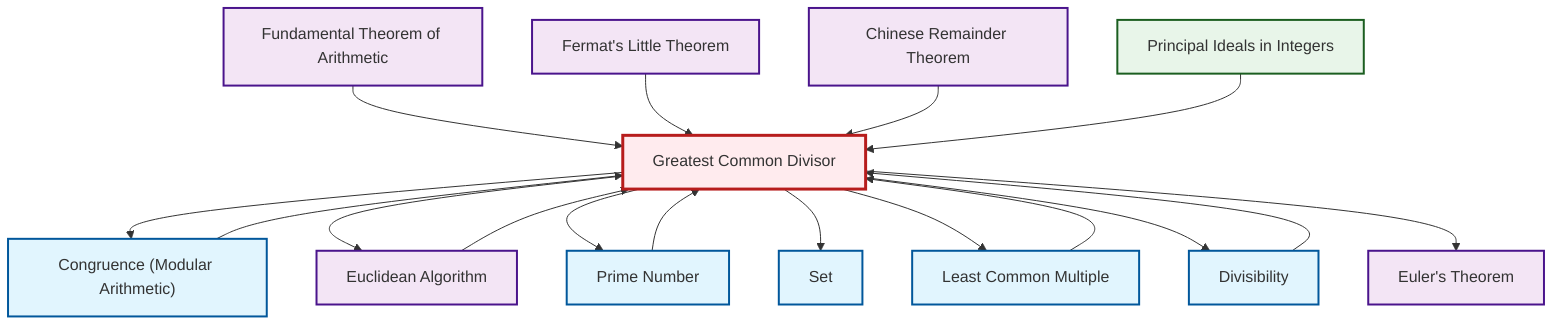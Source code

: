 graph TD
    classDef definition fill:#e1f5fe,stroke:#01579b,stroke-width:2px
    classDef theorem fill:#f3e5f5,stroke:#4a148c,stroke-width:2px
    classDef axiom fill:#fff3e0,stroke:#e65100,stroke-width:2px
    classDef example fill:#e8f5e9,stroke:#1b5e20,stroke-width:2px
    classDef current fill:#ffebee,stroke:#b71c1c,stroke-width:3px
    def-gcd["Greatest Common Divisor"]:::definition
    def-lcm["Least Common Multiple"]:::definition
    thm-euclidean-algorithm["Euclidean Algorithm"]:::theorem
    thm-euler["Euler's Theorem"]:::theorem
    def-divisibility["Divisibility"]:::definition
    thm-fermat-little["Fermat's Little Theorem"]:::theorem
    ex-principal-ideal["Principal Ideals in Integers"]:::example
    thm-fundamental-arithmetic["Fundamental Theorem of Arithmetic"]:::theorem
    def-congruence["Congruence (Modular Arithmetic)"]:::definition
    def-prime["Prime Number"]:::definition
    thm-chinese-remainder["Chinese Remainder Theorem"]:::theorem
    def-set["Set"]:::definition
    def-prime --> def-gcd
    thm-fundamental-arithmetic --> def-gcd
    def-gcd --> def-congruence
    def-gcd --> thm-euclidean-algorithm
    thm-fermat-little --> def-gcd
    thm-euclidean-algorithm --> def-gcd
    thm-chinese-remainder --> def-gcd
    def-divisibility --> def-gcd
    def-gcd --> def-prime
    def-gcd --> def-set
    def-congruence --> def-gcd
    def-lcm --> def-gcd
    def-gcd --> def-lcm
    def-gcd --> def-divisibility
    def-gcd --> thm-euler
    ex-principal-ideal --> def-gcd
    class def-gcd current